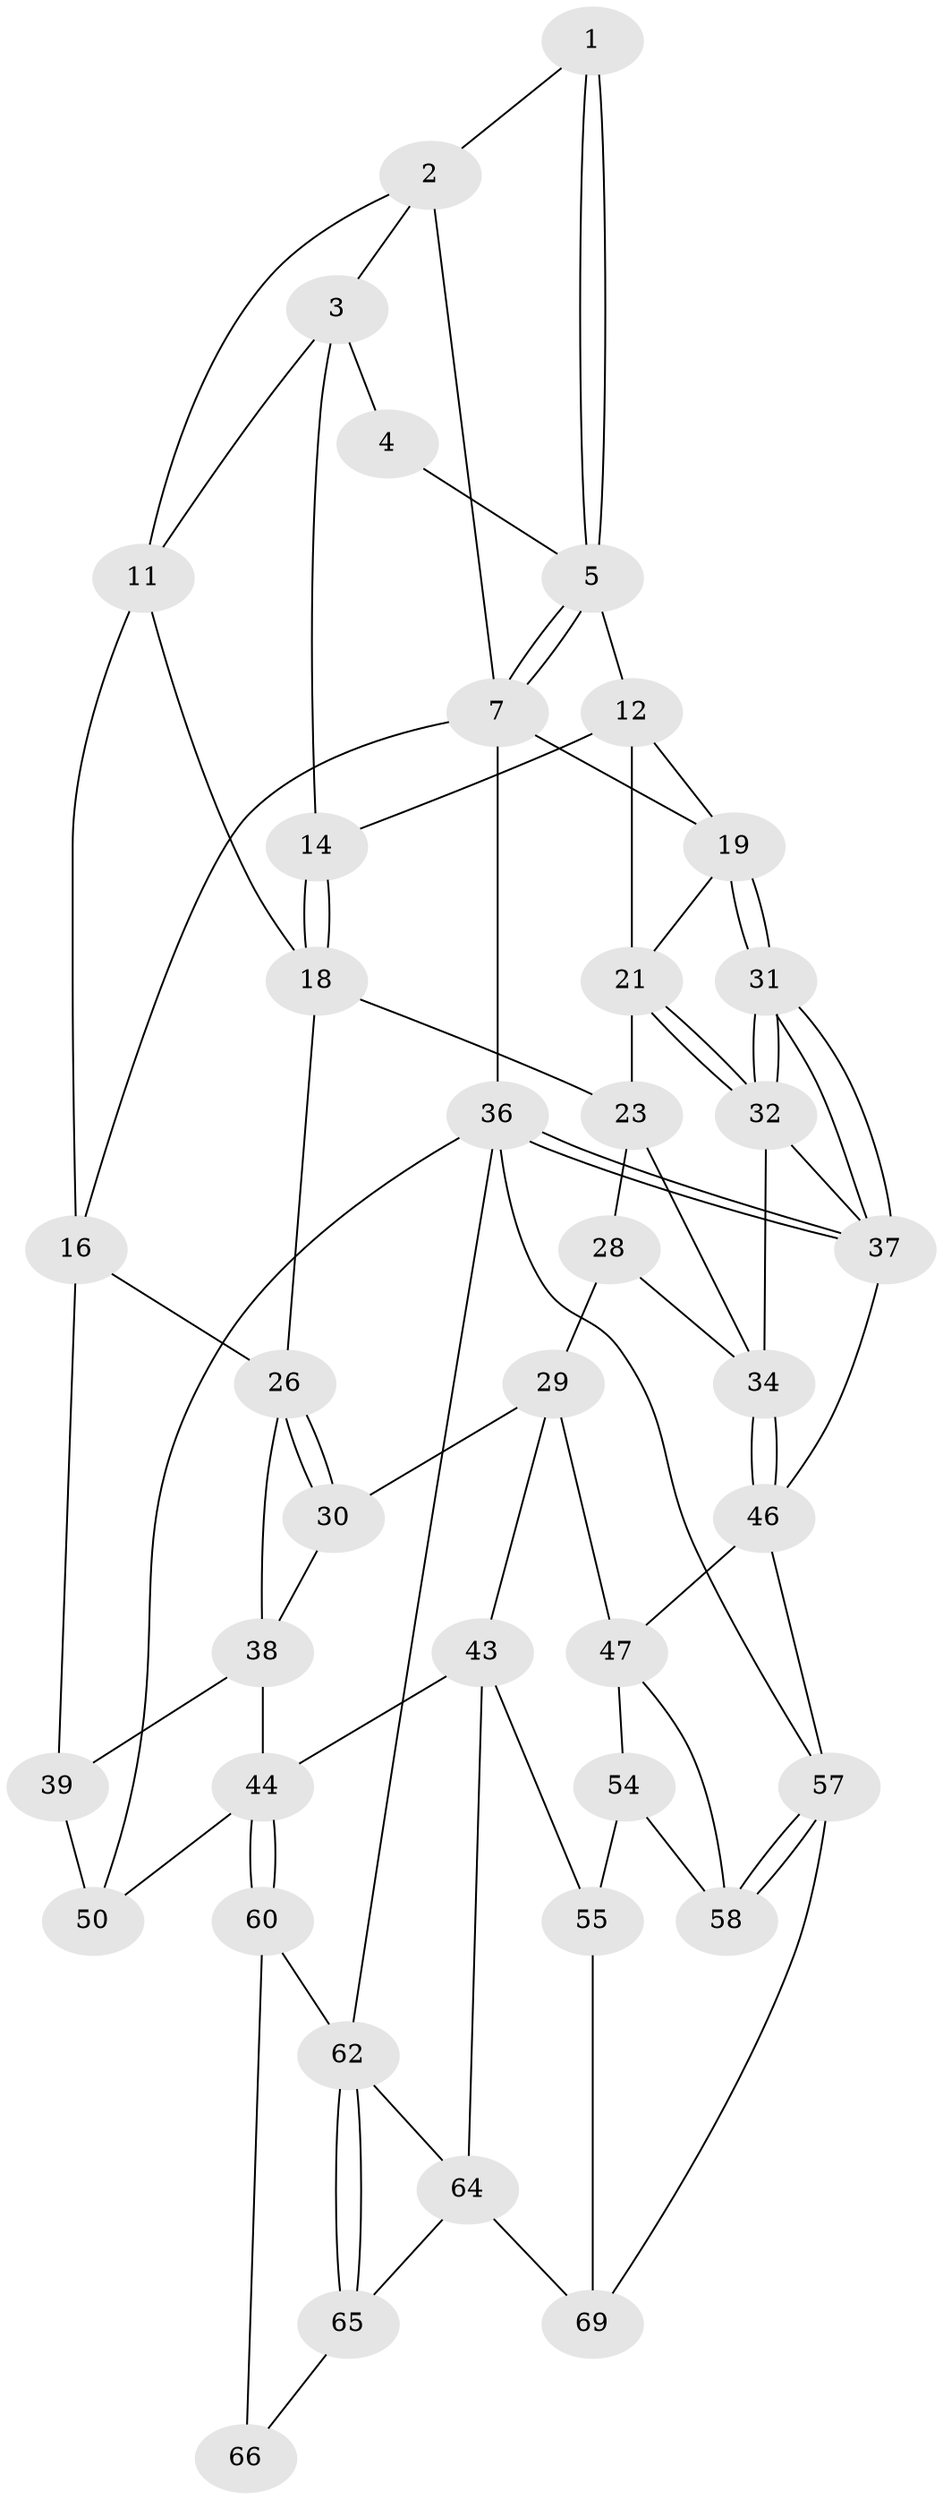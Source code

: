 // original degree distribution, {3: 0.02857142857142857, 4: 0.2571428571428571, 6: 0.22857142857142856, 5: 0.4857142857142857}
// Generated by graph-tools (version 1.1) at 2025/11/02/27/25 16:11:56]
// undirected, 40 vertices, 85 edges
graph export_dot {
graph [start="1"]
  node [color=gray90,style=filled];
  1 [pos="+0.6929731166471326+0"];
  2 [pos="+0.2818145970196097+0",super="+9"];
  3 [pos="+0.5951465288437102+0.10774091893905623",super="+10"];
  4 [pos="+0.6205754274344352+0.09472866736271357"];
  5 [pos="+1+0",super="+6"];
  7 [pos="+1+0",super="+8"];
  11 [pos="+0.3228020995358164+0.10154502563400139",super="+15"];
  12 [pos="+0.7096015964501117+0.2938372320574545",super="+13"];
  14 [pos="+0.5738270195269883+0.33800372090841707"];
  16 [pos="+0.18914691565617017+0.42220919548330615",super="+17"];
  18 [pos="+0.5532905171173829+0.36134940862711723",super="+25"];
  19 [pos="+1+0.1257824946567965",super="+20"];
  21 [pos="+0.8388329334110517+0.4915923240231973",super="+22"];
  23 [pos="+0.7324469026412299+0.5980626236426599",super="+24"];
  26 [pos="+0.5307721524108673+0.46118522040672083",super="+27"];
  28 [pos="+0.574607255142031+0.6244377294565173"];
  29 [pos="+0.5502295034043191+0.648673454563902",super="+42"];
  30 [pos="+0.40955442510897777+0.5812274023636224"];
  31 [pos="+1+0.5217299536606693"];
  32 [pos="+1+0.5572551681646174",super="+33"];
  34 [pos="+0.7450802670760405+0.6500609961391164",super="+35"];
  36 [pos="+1+1",super="+52"];
  37 [pos="+1+0.8164821402817979",super="+48"];
  38 [pos="+0.20701376531896623+0.4801385434373791",super="+41"];
  39 [pos="+0.006545049300118036+0.688865615143794",super="+40"];
  43 [pos="+0.40299878604505307+0.7831709617909782",super="+56"];
  44 [pos="+0.30361775427770565+0.7531186063802408",super="+45"];
  46 [pos="+0.7192503685729456+0.7437805561246138",super="+49"];
  47 [pos="+0.6653758486234022+0.7936192682682311",super="+53"];
  50 [pos="+0.18294029751623161+0.7845690142230737",super="+51"];
  54 [pos="+0.6414100864150146+0.8456190166935369",super="+67"];
  55 [pos="+0.49264652737482006+0.8781690927698335",super="+68"];
  57 [pos="+0.8851348290578235+0.9702299600972495",super="+59"];
  58 [pos="+0.8250289854063145+0.9463353123623068"];
  60 [pos="+0.303618267441489+0.7533697029390042",super="+61"];
  62 [pos="+0.27486306394588655+1",super="+63"];
  64 [pos="+0.43794032599116983+0.9650839016751694",super="+70"];
  65 [pos="+0.43252384852870396+0.9637928031302022"];
  66 [pos="+0.41360244213359393+0.9522462051488857"];
  69 [pos="+0.5730144779197821+1"];
  1 -- 2;
  1 -- 5;
  1 -- 5;
  2 -- 3;
  2 -- 11;
  2 -- 7;
  3 -- 4;
  3 -- 11;
  3 -- 14;
  4 -- 5;
  5 -- 7;
  5 -- 7;
  5 -- 12;
  7 -- 19;
  7 -- 36 [weight=2];
  7 -- 16;
  11 -- 16;
  11 -- 18;
  12 -- 19;
  12 -- 21;
  12 -- 14;
  14 -- 18;
  14 -- 18;
  16 -- 26;
  16 -- 39;
  18 -- 26;
  18 -- 23;
  19 -- 31;
  19 -- 31;
  19 -- 21;
  21 -- 32;
  21 -- 32;
  21 -- 23;
  23 -- 28;
  23 -- 34;
  26 -- 30;
  26 -- 30;
  26 -- 38;
  28 -- 29;
  28 -- 34;
  29 -- 30;
  29 -- 43;
  29 -- 47;
  30 -- 38;
  31 -- 32;
  31 -- 32;
  31 -- 37;
  31 -- 37;
  32 -- 34;
  32 -- 37;
  34 -- 46;
  34 -- 46;
  36 -- 37;
  36 -- 37;
  36 -- 57;
  36 -- 50;
  36 -- 62;
  37 -- 46;
  38 -- 39;
  38 -- 44;
  39 -- 50 [weight=2];
  43 -- 44;
  43 -- 64;
  43 -- 55;
  44 -- 60;
  44 -- 60;
  44 -- 50;
  46 -- 47;
  46 -- 57;
  47 -- 58;
  47 -- 54;
  54 -- 55 [weight=2];
  54 -- 58;
  55 -- 69;
  57 -- 58;
  57 -- 58;
  57 -- 69;
  60 -- 66 [weight=2];
  60 -- 62;
  62 -- 65;
  62 -- 65;
  62 -- 64;
  64 -- 65;
  64 -- 69;
  65 -- 66;
}
